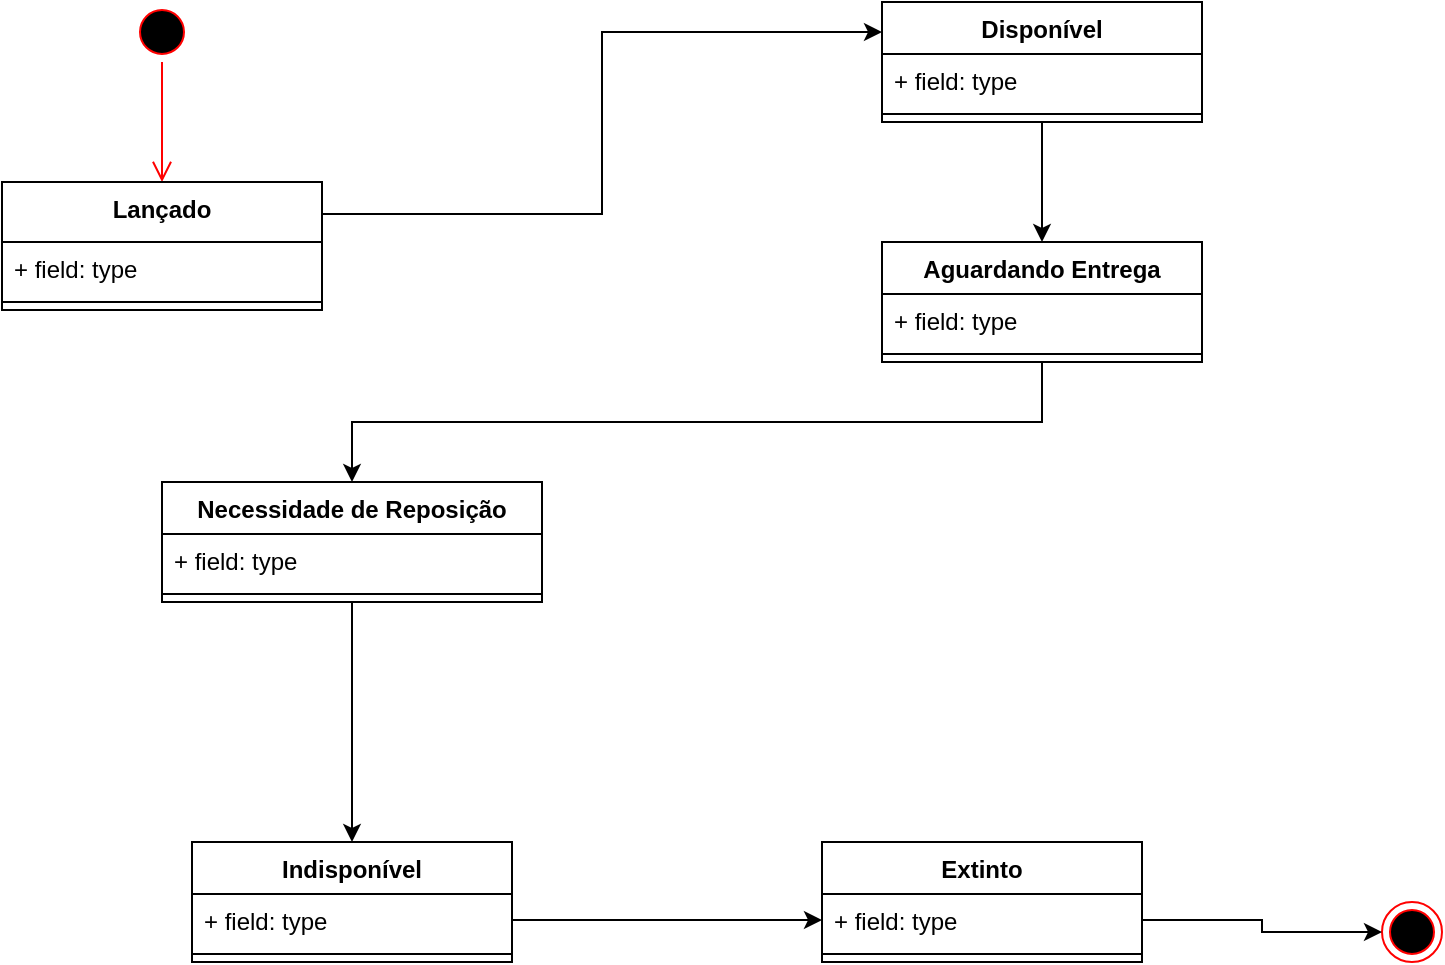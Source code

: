<mxfile version="19.0.1" type="github">
  <diagram id="C5RBs43oDa-KdzZeNtuy" name="Page-1">
    <mxGraphModel dx="1102" dy="582" grid="1" gridSize="10" guides="1" tooltips="1" connect="1" arrows="1" fold="1" page="1" pageScale="1" pageWidth="827" pageHeight="1169" math="0" shadow="0">
      <root>
        <mxCell id="WIyWlLk6GJQsqaUBKTNV-0" />
        <mxCell id="WIyWlLk6GJQsqaUBKTNV-1" parent="WIyWlLk6GJQsqaUBKTNV-0" />
        <mxCell id="tNz-IM1dfQJWpfDeyYgV-0" value="" style="ellipse;html=1;shape=startState;fillColor=#000000;strokeColor=#ff0000;" parent="WIyWlLk6GJQsqaUBKTNV-1" vertex="1">
          <mxGeometry x="145" y="40" width="30" height="30" as="geometry" />
        </mxCell>
        <mxCell id="tNz-IM1dfQJWpfDeyYgV-1" value="" style="edgeStyle=orthogonalEdgeStyle;html=1;verticalAlign=bottom;endArrow=open;endSize=8;strokeColor=#ff0000;rounded=0;entryX=0.5;entryY=0;entryDx=0;entryDy=0;" parent="WIyWlLk6GJQsqaUBKTNV-1" source="tNz-IM1dfQJWpfDeyYgV-0" edge="1" target="g5a72KPIYyK6Kp0XdIAQ-20">
          <mxGeometry relative="1" as="geometry">
            <mxPoint x="340" y="80" as="targetPoint" />
          </mxGeometry>
        </mxCell>
        <mxCell id="tNz-IM1dfQJWpfDeyYgV-2" value="" style="ellipse;html=1;shape=endState;fillColor=#000000;strokeColor=#ff0000;" parent="WIyWlLk6GJQsqaUBKTNV-1" vertex="1">
          <mxGeometry x="770" y="490" width="30" height="30" as="geometry" />
        </mxCell>
        <mxCell id="g5a72KPIYyK6Kp0XdIAQ-43" style="edgeStyle=orthogonalEdgeStyle;rounded=0;orthogonalLoop=1;jettySize=auto;html=1;exitX=0.5;exitY=1;exitDx=0;exitDy=0;entryX=0.5;entryY=0;entryDx=0;entryDy=0;" edge="1" parent="WIyWlLk6GJQsqaUBKTNV-1" source="g5a72KPIYyK6Kp0XdIAQ-16" target="g5a72KPIYyK6Kp0XdIAQ-24">
          <mxGeometry relative="1" as="geometry" />
        </mxCell>
        <mxCell id="g5a72KPIYyK6Kp0XdIAQ-16" value="Disponível&#xa;" style="swimlane;fontStyle=1;align=center;verticalAlign=top;childLayout=stackLayout;horizontal=1;startSize=26;horizontalStack=0;resizeParent=1;resizeParentMax=0;resizeLast=0;collapsible=1;marginBottom=0;" vertex="1" parent="WIyWlLk6GJQsqaUBKTNV-1">
          <mxGeometry x="520" y="40" width="160" height="60" as="geometry" />
        </mxCell>
        <mxCell id="g5a72KPIYyK6Kp0XdIAQ-17" value="+ field: type" style="text;strokeColor=none;fillColor=none;align=left;verticalAlign=top;spacingLeft=4;spacingRight=4;overflow=hidden;rotatable=0;points=[[0,0.5],[1,0.5]];portConstraint=eastwest;" vertex="1" parent="g5a72KPIYyK6Kp0XdIAQ-16">
          <mxGeometry y="26" width="160" height="26" as="geometry" />
        </mxCell>
        <mxCell id="g5a72KPIYyK6Kp0XdIAQ-18" value="" style="line;strokeWidth=1;fillColor=none;align=left;verticalAlign=middle;spacingTop=-1;spacingLeft=3;spacingRight=3;rotatable=0;labelPosition=right;points=[];portConstraint=eastwest;" vertex="1" parent="g5a72KPIYyK6Kp0XdIAQ-16">
          <mxGeometry y="52" width="160" height="8" as="geometry" />
        </mxCell>
        <mxCell id="g5a72KPIYyK6Kp0XdIAQ-41" style="edgeStyle=orthogonalEdgeStyle;rounded=0;orthogonalLoop=1;jettySize=auto;html=1;exitX=1;exitY=0.25;exitDx=0;exitDy=0;entryX=0;entryY=0.25;entryDx=0;entryDy=0;" edge="1" parent="WIyWlLk6GJQsqaUBKTNV-1" source="g5a72KPIYyK6Kp0XdIAQ-20" target="g5a72KPIYyK6Kp0XdIAQ-16">
          <mxGeometry relative="1" as="geometry" />
        </mxCell>
        <mxCell id="g5a72KPIYyK6Kp0XdIAQ-20" value="Lançado" style="swimlane;fontStyle=1;align=center;verticalAlign=top;childLayout=stackLayout;horizontal=1;startSize=30;horizontalStack=0;resizeParent=1;resizeParentMax=0;resizeLast=0;collapsible=1;marginBottom=0;" vertex="1" parent="WIyWlLk6GJQsqaUBKTNV-1">
          <mxGeometry x="80" y="130" width="160" height="64" as="geometry" />
        </mxCell>
        <mxCell id="g5a72KPIYyK6Kp0XdIAQ-21" value="+ field: type" style="text;strokeColor=none;fillColor=none;align=left;verticalAlign=top;spacingLeft=4;spacingRight=4;overflow=hidden;rotatable=0;points=[[0,0.5],[1,0.5]];portConstraint=eastwest;" vertex="1" parent="g5a72KPIYyK6Kp0XdIAQ-20">
          <mxGeometry y="30" width="160" height="26" as="geometry" />
        </mxCell>
        <mxCell id="g5a72KPIYyK6Kp0XdIAQ-22" value="" style="line;strokeWidth=1;fillColor=none;align=left;verticalAlign=middle;spacingTop=-1;spacingLeft=3;spacingRight=3;rotatable=0;labelPosition=right;points=[];portConstraint=eastwest;" vertex="1" parent="g5a72KPIYyK6Kp0XdIAQ-20">
          <mxGeometry y="56" width="160" height="8" as="geometry" />
        </mxCell>
        <mxCell id="g5a72KPIYyK6Kp0XdIAQ-44" style="edgeStyle=orthogonalEdgeStyle;rounded=0;orthogonalLoop=1;jettySize=auto;html=1;exitX=0.5;exitY=1;exitDx=0;exitDy=0;entryX=0.5;entryY=0;entryDx=0;entryDy=0;" edge="1" parent="WIyWlLk6GJQsqaUBKTNV-1" source="g5a72KPIYyK6Kp0XdIAQ-24" target="g5a72KPIYyK6Kp0XdIAQ-33">
          <mxGeometry relative="1" as="geometry" />
        </mxCell>
        <mxCell id="g5a72KPIYyK6Kp0XdIAQ-24" value="Aguardando Entrega" style="swimlane;fontStyle=1;align=center;verticalAlign=top;childLayout=stackLayout;horizontal=1;startSize=26;horizontalStack=0;resizeParent=1;resizeParentMax=0;resizeLast=0;collapsible=1;marginBottom=0;" vertex="1" parent="WIyWlLk6GJQsqaUBKTNV-1">
          <mxGeometry x="520" y="160" width="160" height="60" as="geometry" />
        </mxCell>
        <mxCell id="g5a72KPIYyK6Kp0XdIAQ-25" value="+ field: type" style="text;strokeColor=none;fillColor=none;align=left;verticalAlign=top;spacingLeft=4;spacingRight=4;overflow=hidden;rotatable=0;points=[[0,0.5],[1,0.5]];portConstraint=eastwest;" vertex="1" parent="g5a72KPIYyK6Kp0XdIAQ-24">
          <mxGeometry y="26" width="160" height="26" as="geometry" />
        </mxCell>
        <mxCell id="g5a72KPIYyK6Kp0XdIAQ-26" value="" style="line;strokeWidth=1;fillColor=none;align=left;verticalAlign=middle;spacingTop=-1;spacingLeft=3;spacingRight=3;rotatable=0;labelPosition=right;points=[];portConstraint=eastwest;" vertex="1" parent="g5a72KPIYyK6Kp0XdIAQ-24">
          <mxGeometry y="52" width="160" height="8" as="geometry" />
        </mxCell>
        <mxCell id="g5a72KPIYyK6Kp0XdIAQ-29" value="Indisponível" style="swimlane;fontStyle=1;align=center;verticalAlign=top;childLayout=stackLayout;horizontal=1;startSize=26;horizontalStack=0;resizeParent=1;resizeParentMax=0;resizeLast=0;collapsible=1;marginBottom=0;" vertex="1" parent="WIyWlLk6GJQsqaUBKTNV-1">
          <mxGeometry x="175" y="460" width="160" height="60" as="geometry" />
        </mxCell>
        <mxCell id="g5a72KPIYyK6Kp0XdIAQ-30" value="+ field: type" style="text;strokeColor=none;fillColor=none;align=left;verticalAlign=top;spacingLeft=4;spacingRight=4;overflow=hidden;rotatable=0;points=[[0,0.5],[1,0.5]];portConstraint=eastwest;" vertex="1" parent="g5a72KPIYyK6Kp0XdIAQ-29">
          <mxGeometry y="26" width="160" height="26" as="geometry" />
        </mxCell>
        <mxCell id="g5a72KPIYyK6Kp0XdIAQ-31" value="" style="line;strokeWidth=1;fillColor=none;align=left;verticalAlign=middle;spacingTop=-1;spacingLeft=3;spacingRight=3;rotatable=0;labelPosition=right;points=[];portConstraint=eastwest;" vertex="1" parent="g5a72KPIYyK6Kp0XdIAQ-29">
          <mxGeometry y="52" width="160" height="8" as="geometry" />
        </mxCell>
        <mxCell id="g5a72KPIYyK6Kp0XdIAQ-45" style="edgeStyle=orthogonalEdgeStyle;rounded=0;orthogonalLoop=1;jettySize=auto;html=1;exitX=0.5;exitY=1;exitDx=0;exitDy=0;entryX=0.5;entryY=0;entryDx=0;entryDy=0;" edge="1" parent="WIyWlLk6GJQsqaUBKTNV-1" source="g5a72KPIYyK6Kp0XdIAQ-33" target="g5a72KPIYyK6Kp0XdIAQ-29">
          <mxGeometry relative="1" as="geometry" />
        </mxCell>
        <mxCell id="g5a72KPIYyK6Kp0XdIAQ-33" value="Necessidade de Reposição" style="swimlane;fontStyle=1;align=center;verticalAlign=top;childLayout=stackLayout;horizontal=1;startSize=26;horizontalStack=0;resizeParent=1;resizeParentMax=0;resizeLast=0;collapsible=1;marginBottom=0;" vertex="1" parent="WIyWlLk6GJQsqaUBKTNV-1">
          <mxGeometry x="160" y="280" width="190" height="60" as="geometry" />
        </mxCell>
        <mxCell id="g5a72KPIYyK6Kp0XdIAQ-34" value="+ field: type" style="text;strokeColor=none;fillColor=none;align=left;verticalAlign=top;spacingLeft=4;spacingRight=4;overflow=hidden;rotatable=0;points=[[0,0.5],[1,0.5]];portConstraint=eastwest;" vertex="1" parent="g5a72KPIYyK6Kp0XdIAQ-33">
          <mxGeometry y="26" width="190" height="26" as="geometry" />
        </mxCell>
        <mxCell id="g5a72KPIYyK6Kp0XdIAQ-35" value="" style="line;strokeWidth=1;fillColor=none;align=left;verticalAlign=middle;spacingTop=-1;spacingLeft=3;spacingRight=3;rotatable=0;labelPosition=right;points=[];portConstraint=eastwest;" vertex="1" parent="g5a72KPIYyK6Kp0XdIAQ-33">
          <mxGeometry y="52" width="190" height="8" as="geometry" />
        </mxCell>
        <mxCell id="g5a72KPIYyK6Kp0XdIAQ-37" value="Extinto" style="swimlane;fontStyle=1;align=center;verticalAlign=top;childLayout=stackLayout;horizontal=1;startSize=26;horizontalStack=0;resizeParent=1;resizeParentMax=0;resizeLast=0;collapsible=1;marginBottom=0;" vertex="1" parent="WIyWlLk6GJQsqaUBKTNV-1">
          <mxGeometry x="490" y="460" width="160" height="60" as="geometry" />
        </mxCell>
        <mxCell id="g5a72KPIYyK6Kp0XdIAQ-38" value="+ field: type" style="text;strokeColor=none;fillColor=none;align=left;verticalAlign=top;spacingLeft=4;spacingRight=4;overflow=hidden;rotatable=0;points=[[0,0.5],[1,0.5]];portConstraint=eastwest;" vertex="1" parent="g5a72KPIYyK6Kp0XdIAQ-37">
          <mxGeometry y="26" width="160" height="26" as="geometry" />
        </mxCell>
        <mxCell id="g5a72KPIYyK6Kp0XdIAQ-39" value="" style="line;strokeWidth=1;fillColor=none;align=left;verticalAlign=middle;spacingTop=-1;spacingLeft=3;spacingRight=3;rotatable=0;labelPosition=right;points=[];portConstraint=eastwest;" vertex="1" parent="g5a72KPIYyK6Kp0XdIAQ-37">
          <mxGeometry y="52" width="160" height="8" as="geometry" />
        </mxCell>
        <mxCell id="g5a72KPIYyK6Kp0XdIAQ-42" style="edgeStyle=orthogonalEdgeStyle;rounded=0;orthogonalLoop=1;jettySize=auto;html=1;exitX=1;exitY=0.5;exitDx=0;exitDy=0;entryX=0;entryY=0.5;entryDx=0;entryDy=0;" edge="1" parent="WIyWlLk6GJQsqaUBKTNV-1" source="g5a72KPIYyK6Kp0XdIAQ-38" target="tNz-IM1dfQJWpfDeyYgV-2">
          <mxGeometry relative="1" as="geometry" />
        </mxCell>
        <mxCell id="g5a72KPIYyK6Kp0XdIAQ-46" style="edgeStyle=orthogonalEdgeStyle;rounded=0;orthogonalLoop=1;jettySize=auto;html=1;exitX=1;exitY=0.5;exitDx=0;exitDy=0;entryX=0;entryY=0.5;entryDx=0;entryDy=0;" edge="1" parent="WIyWlLk6GJQsqaUBKTNV-1" source="g5a72KPIYyK6Kp0XdIAQ-30" target="g5a72KPIYyK6Kp0XdIAQ-38">
          <mxGeometry relative="1" as="geometry" />
        </mxCell>
      </root>
    </mxGraphModel>
  </diagram>
</mxfile>
